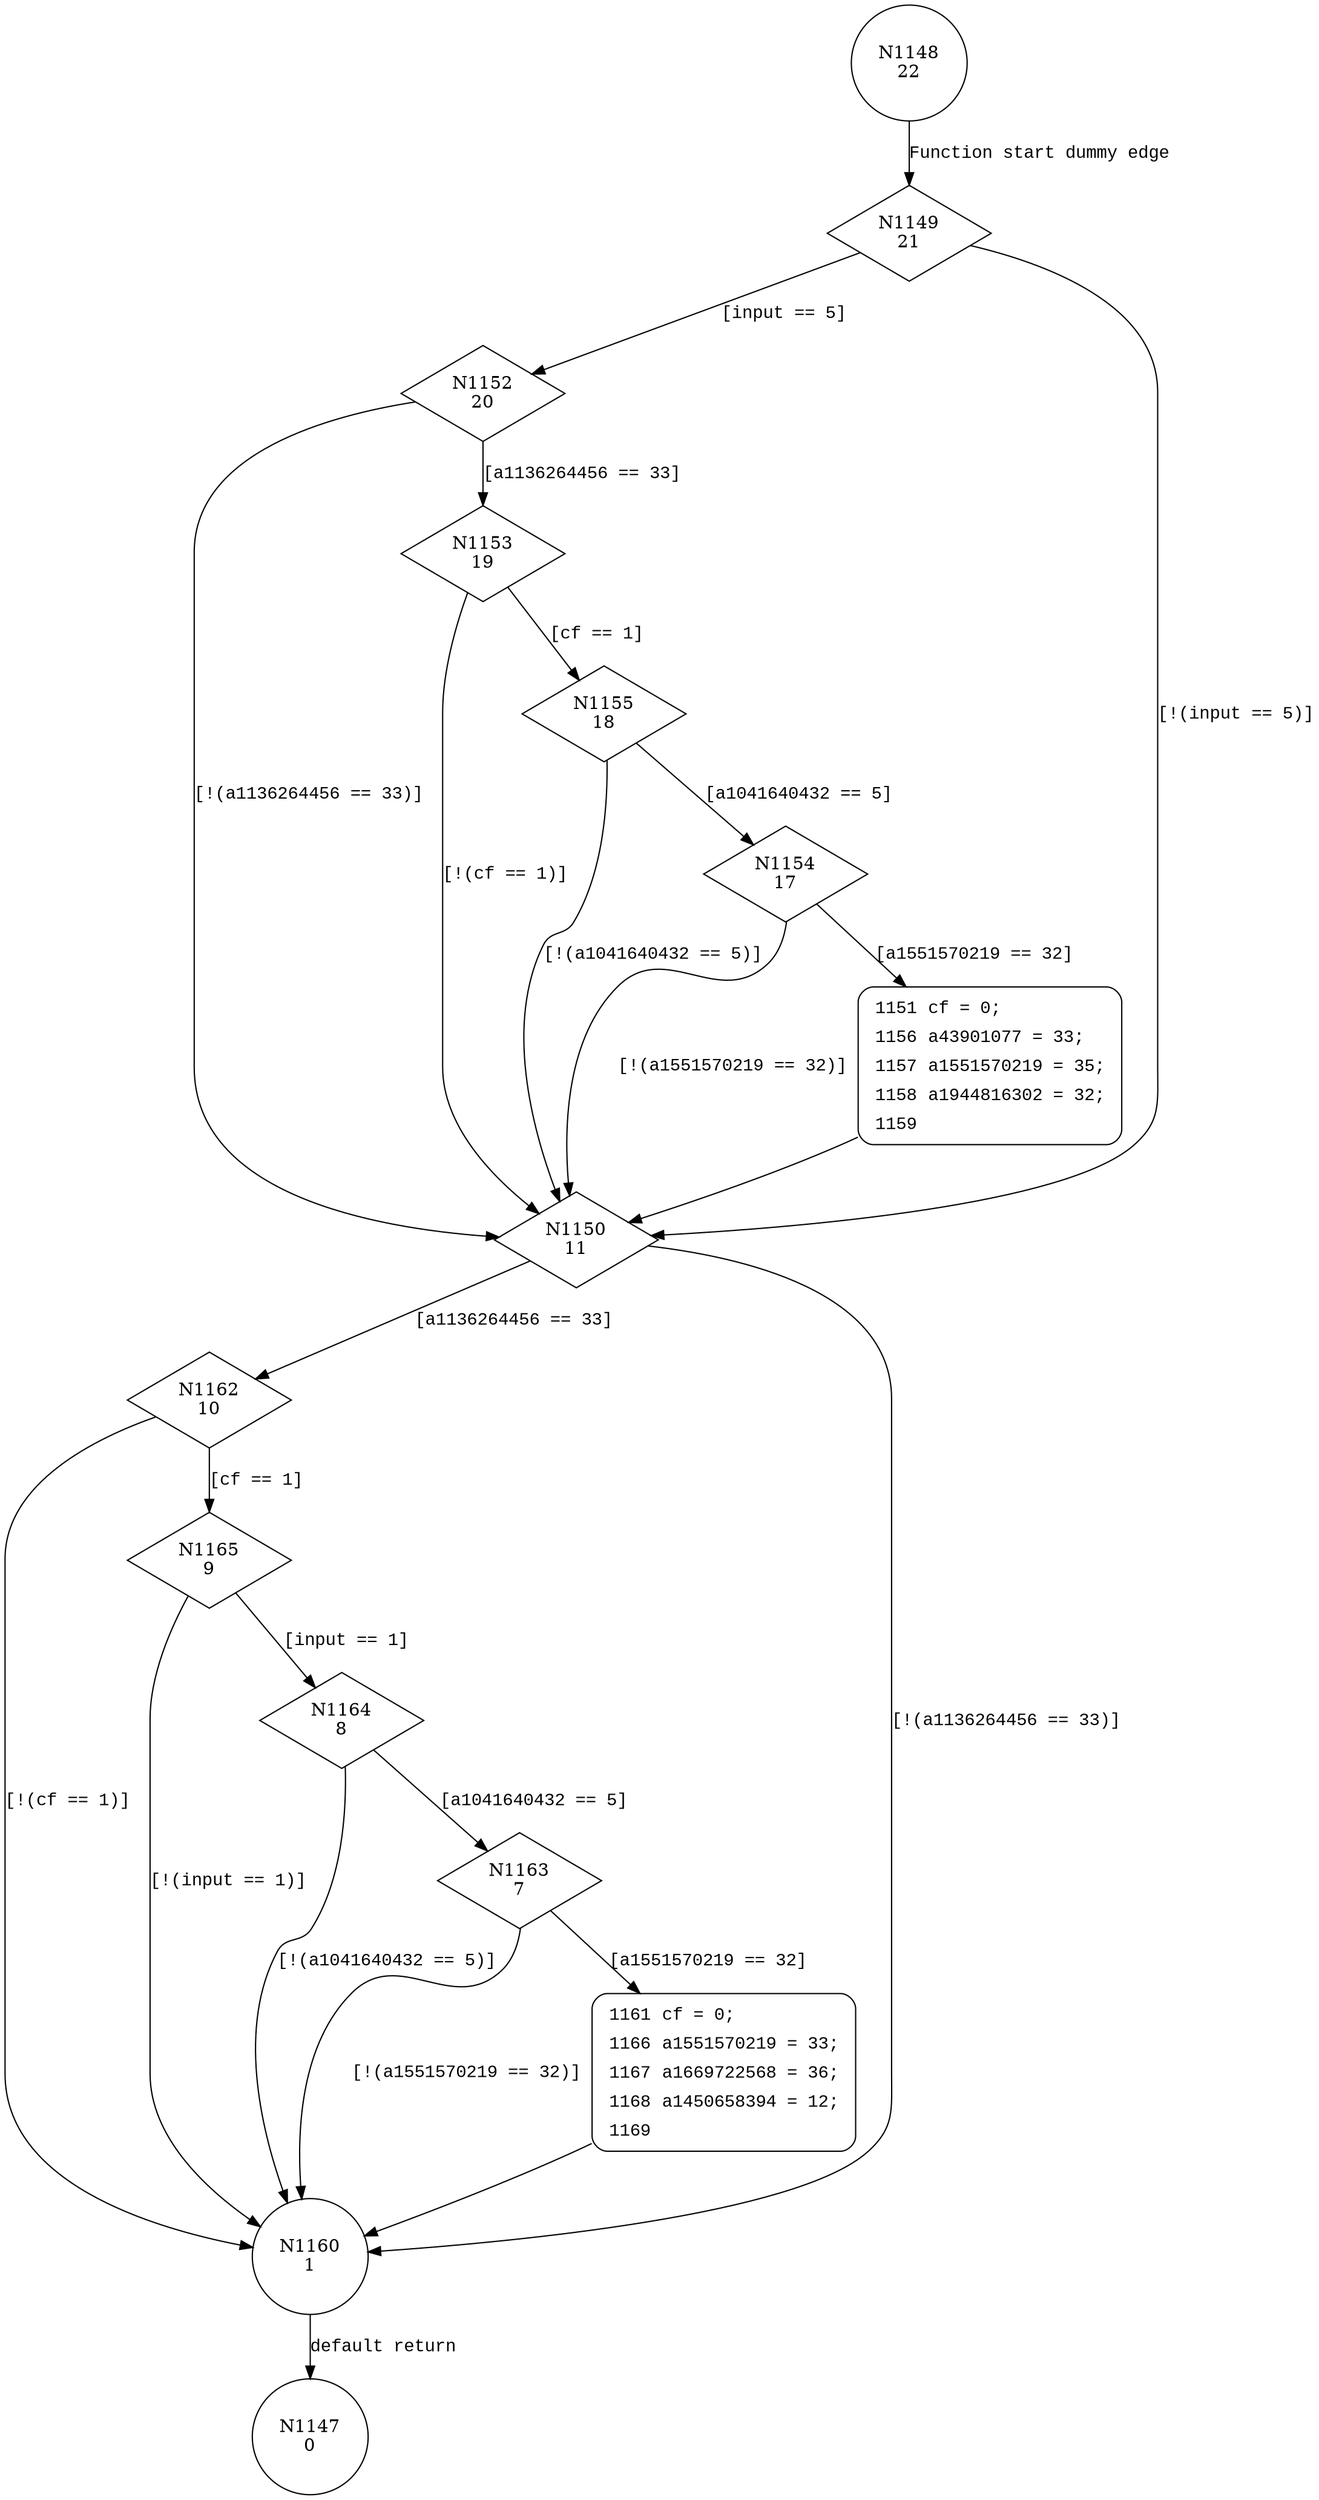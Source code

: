 digraph calculate_outputm65 {
1148 [shape="circle" label="N1148\n22"]
1149 [shape="diamond" label="N1149\n21"]
1152 [shape="diamond" label="N1152\n20"]
1150 [shape="diamond" label="N1150\n11"]
1162 [shape="diamond" label="N1162\n10"]
1160 [shape="circle" label="N1160\n1"]
1147 [shape="circle" label="N1147\n0"]
1165 [shape="diamond" label="N1165\n9"]
1164 [shape="diamond" label="N1164\n8"]
1163 [shape="diamond" label="N1163\n7"]
1161 [shape="circle" label="N1161\n6"]
1153 [shape="diamond" label="N1153\n19"]
1155 [shape="diamond" label="N1155\n18"]
1154 [shape="diamond" label="N1154\n17"]
1151 [shape="circle" label="N1151\n16"]
1161 [style="filled,bold" penwidth="1" fillcolor="white" fontname="Courier New" shape="Mrecord" label=<<table border="0" cellborder="0" cellpadding="3" bgcolor="white"><tr><td align="right">1161</td><td align="left">cf = 0;</td></tr><tr><td align="right">1166</td><td align="left">a1551570219 = 33;</td></tr><tr><td align="right">1167</td><td align="left">a1669722568 = 36;</td></tr><tr><td align="right">1168</td><td align="left">a1450658394 = 12;</td></tr><tr><td align="right">1169</td><td align="left"></td></tr></table>>]
1161 -> 1160[label=""]
1151 [style="filled,bold" penwidth="1" fillcolor="white" fontname="Courier New" shape="Mrecord" label=<<table border="0" cellborder="0" cellpadding="3" bgcolor="white"><tr><td align="right">1151</td><td align="left">cf = 0;</td></tr><tr><td align="right">1156</td><td align="left">a43901077 = 33;</td></tr><tr><td align="right">1157</td><td align="left">a1551570219 = 35;</td></tr><tr><td align="right">1158</td><td align="left">a1944816302 = 32;</td></tr><tr><td align="right">1159</td><td align="left"></td></tr></table>>]
1151 -> 1150[label=""]
1148 -> 1149 [label="Function start dummy edge" fontname="Courier New"]
1149 -> 1152 [label="[input == 5]" fontname="Courier New"]
1149 -> 1150 [label="[!(input == 5)]" fontname="Courier New"]
1150 -> 1162 [label="[a1136264456 == 33]" fontname="Courier New"]
1150 -> 1160 [label="[!(a1136264456 == 33)]" fontname="Courier New"]
1160 -> 1147 [label="default return" fontname="Courier New"]
1162 -> 1165 [label="[cf == 1]" fontname="Courier New"]
1162 -> 1160 [label="[!(cf == 1)]" fontname="Courier New"]
1165 -> 1164 [label="[input == 1]" fontname="Courier New"]
1165 -> 1160 [label="[!(input == 1)]" fontname="Courier New"]
1164 -> 1163 [label="[a1041640432 == 5]" fontname="Courier New"]
1164 -> 1160 [label="[!(a1041640432 == 5)]" fontname="Courier New"]
1163 -> 1161 [label="[a1551570219 == 32]" fontname="Courier New"]
1163 -> 1160 [label="[!(a1551570219 == 32)]" fontname="Courier New"]
1152 -> 1153 [label="[a1136264456 == 33]" fontname="Courier New"]
1152 -> 1150 [label="[!(a1136264456 == 33)]" fontname="Courier New"]
1153 -> 1155 [label="[cf == 1]" fontname="Courier New"]
1153 -> 1150 [label="[!(cf == 1)]" fontname="Courier New"]
1155 -> 1154 [label="[a1041640432 == 5]" fontname="Courier New"]
1155 -> 1150 [label="[!(a1041640432 == 5)]" fontname="Courier New"]
1154 -> 1151 [label="[a1551570219 == 32]" fontname="Courier New"]
1154 -> 1150 [label="[!(a1551570219 == 32)]" fontname="Courier New"]
}